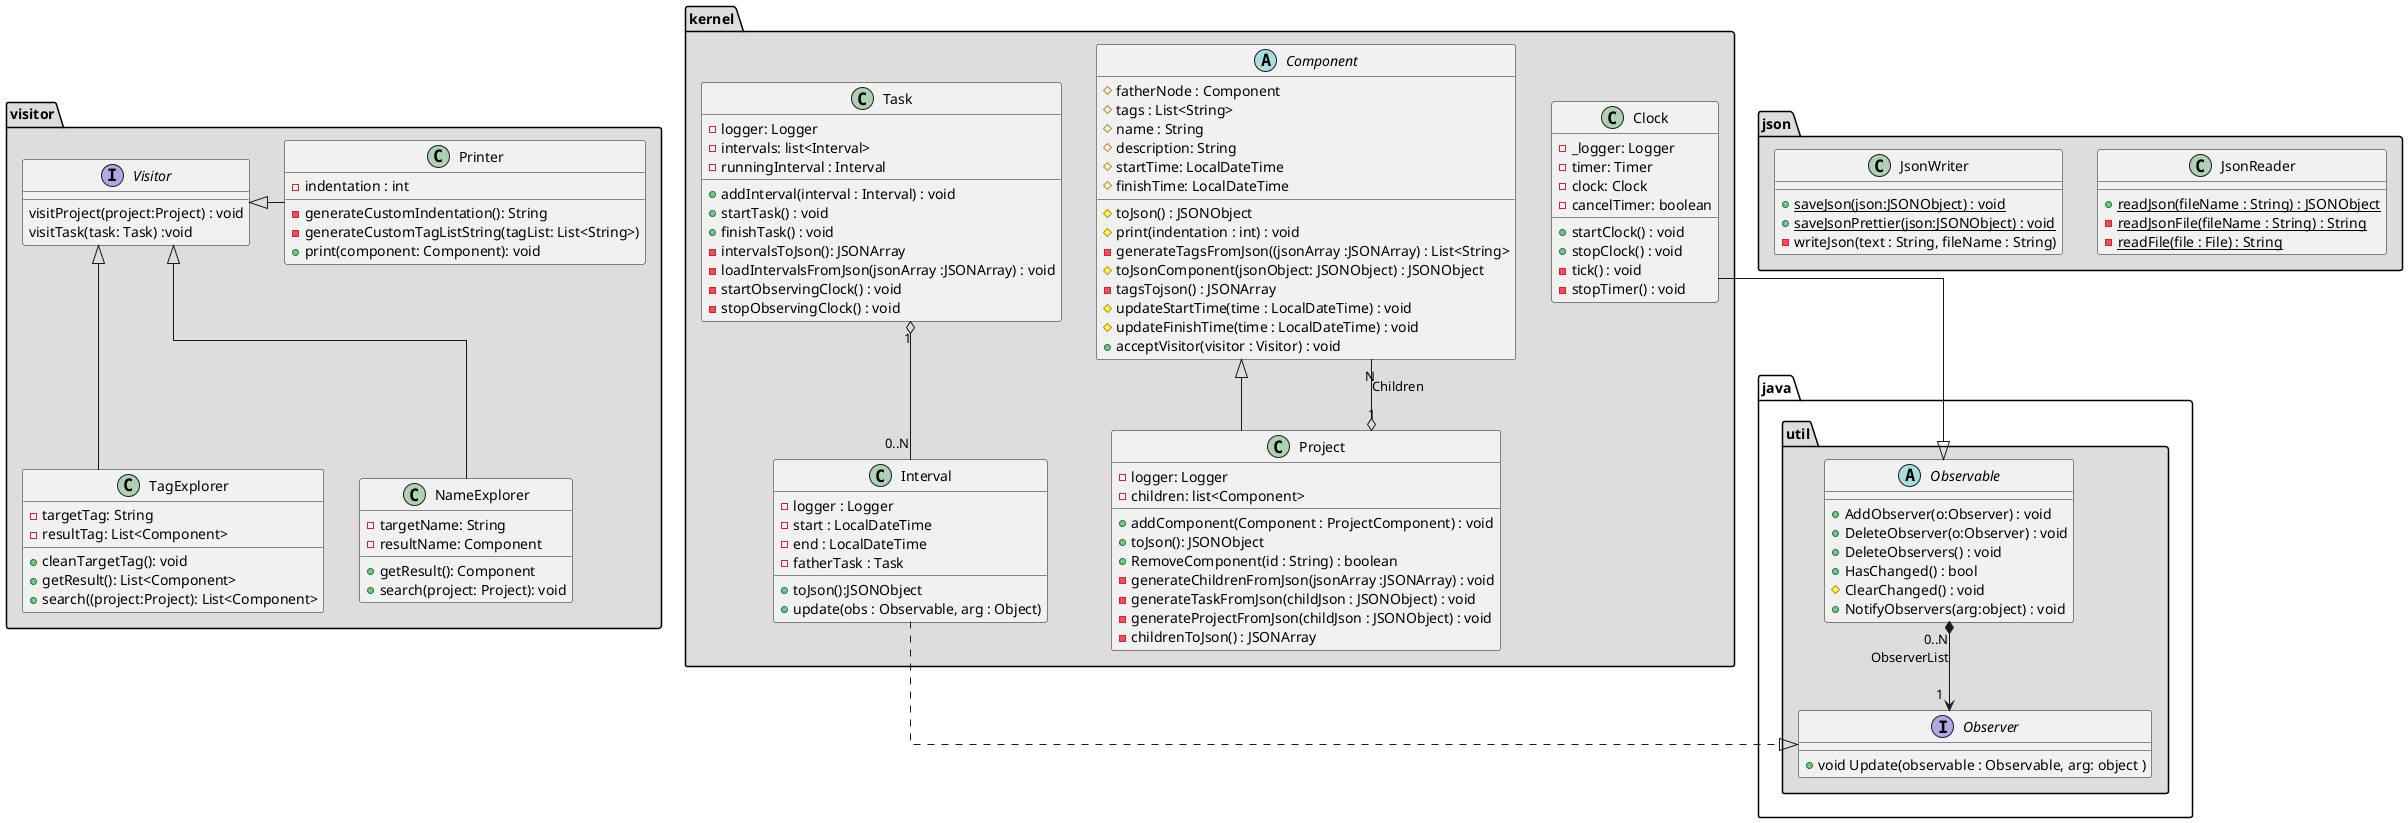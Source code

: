 @startuml

skinparam linetype ortho

/' Back End '/
package "kernel" #DDDDDD {

  Abstract Component {
      #fatherNode : Component
      #tags : List<String>
      #name : String
      #description: String
      #startTime: LocalDateTime
      #finishTime: LocalDateTime
      #toJson() : JSONObject
      #print(indentation : int) : void
      -generateTagsFromJson((jsonArray :JSONArray) : List<String>
      #toJsonComponent(jsonObject: JSONObject) : JSONObject
      -tagsTojson() : JSONArray
      #updateStartTime(time : LocalDateTime) : void
      #updateFinishTime(time : LocalDateTime) : void
      +acceptVisitor(visitor : Visitor) : void
  }

  class Project {
     -logger: Logger
     -children: list<Component>
     +addComponent(Component : ProjectComponent) : void
     +toJson(): JSONObject
     +RemoveComponent(id : String) : boolean
     -generateChildrenFromJson(jsonArray :JSONArray) : void
     -generateTaskFromJson(childJson : JSONObject) : void
     -generateProjectFromJson(childJson : JSONObject) : void
     -childrenToJson() : JSONArray
  }

  class Task {
    -logger: Logger
    -intervals: list<Interval>
    -runningInterval : Interval
    +addInterval(interval : Interval) : void
    +startTask() : void
    +finishTask() : void
    -intervalsToJson(): JSONArray
    -loadIntervalsFromJson(jsonArray :JSONArray) : void
    -startObservingClock() : void
    -stopObservingClock() : void
  }

  class Interval {
    -logger : Logger
    -start : LocalDateTime
    -end : LocalDateTime
    -fatherTask : Task
    +toJson():JSONObject
    +update(obs : Observable, arg : Object)
  }

  class Clock{
  -_logger: Logger
  -timer: Timer
  -clock: Clock
  -cancelTimer: boolean
  +startClock() : void
  +stopClock() : void
  -tick() : void
  -stopTimer() : void
  }

}

package "java.util" #DDDDDD{
  abstract Observable {
    +AddObserver(o:Observer) : void
    +DeleteObserver(o:Observer) : void
    +DeleteObservers() : void
    +HasChanged() : bool
    #ClearChanged() : void
    +NotifyObservers(arg:object) : void
  }
  interface Observer
  {
       +void Update(observable : Observable, arg: object )
  }
  Observable "0..N" *--> "1" Observer:ObserverList
}

package "visitor" #DDDDDD {
  interface Visitor{
    visitProject(project:Project) : void
    visitTask(task: Task) :void
  }

  class TagExplorer{
    -targetTag: String
    -resultTag: List<Component>
    +cleanTargetTag(): void
    +getResult(): List<Component>
    +search((project:Project): List<Component>
  }

  class Printer{
    -indentation : int
    -generateCustomIndentation(): String
    -generateCustomTagListString(tagList: List<String>)
    +print(component: Component): void
  }

  class NameExplorer{
    -targetName: String
    -resultName: Component
    +getResult(): Component
    +search(project: Project): void
  }
}

package json #DDDDDD {
  class JsonReader {
    + {static} readJson(fileName : String) : JSONObject
    - {static} readJsonFile(fileName : String) : String
    - {static} readFile(file : File) : String
  }

  class JsonWriter {
    + {static} saveJson(json:JSONObject) : void
    + {static} saveJsonPrettier(json:JSONObject) : void
    - writeJson(text : String, fileName : String)
  }
}

/' Relationship '/
  NameExplorer -up-|> Visitor
  Printer -left-|> Visitor
  TagExplorer -up-|> Visitor
  Component <|-- Project
  Component "N" --o "1" Project : Children
  Task "1" o-- "0..N" Interval
  Interval ..|> Observer
  Clock --|> Observable

@enduml
